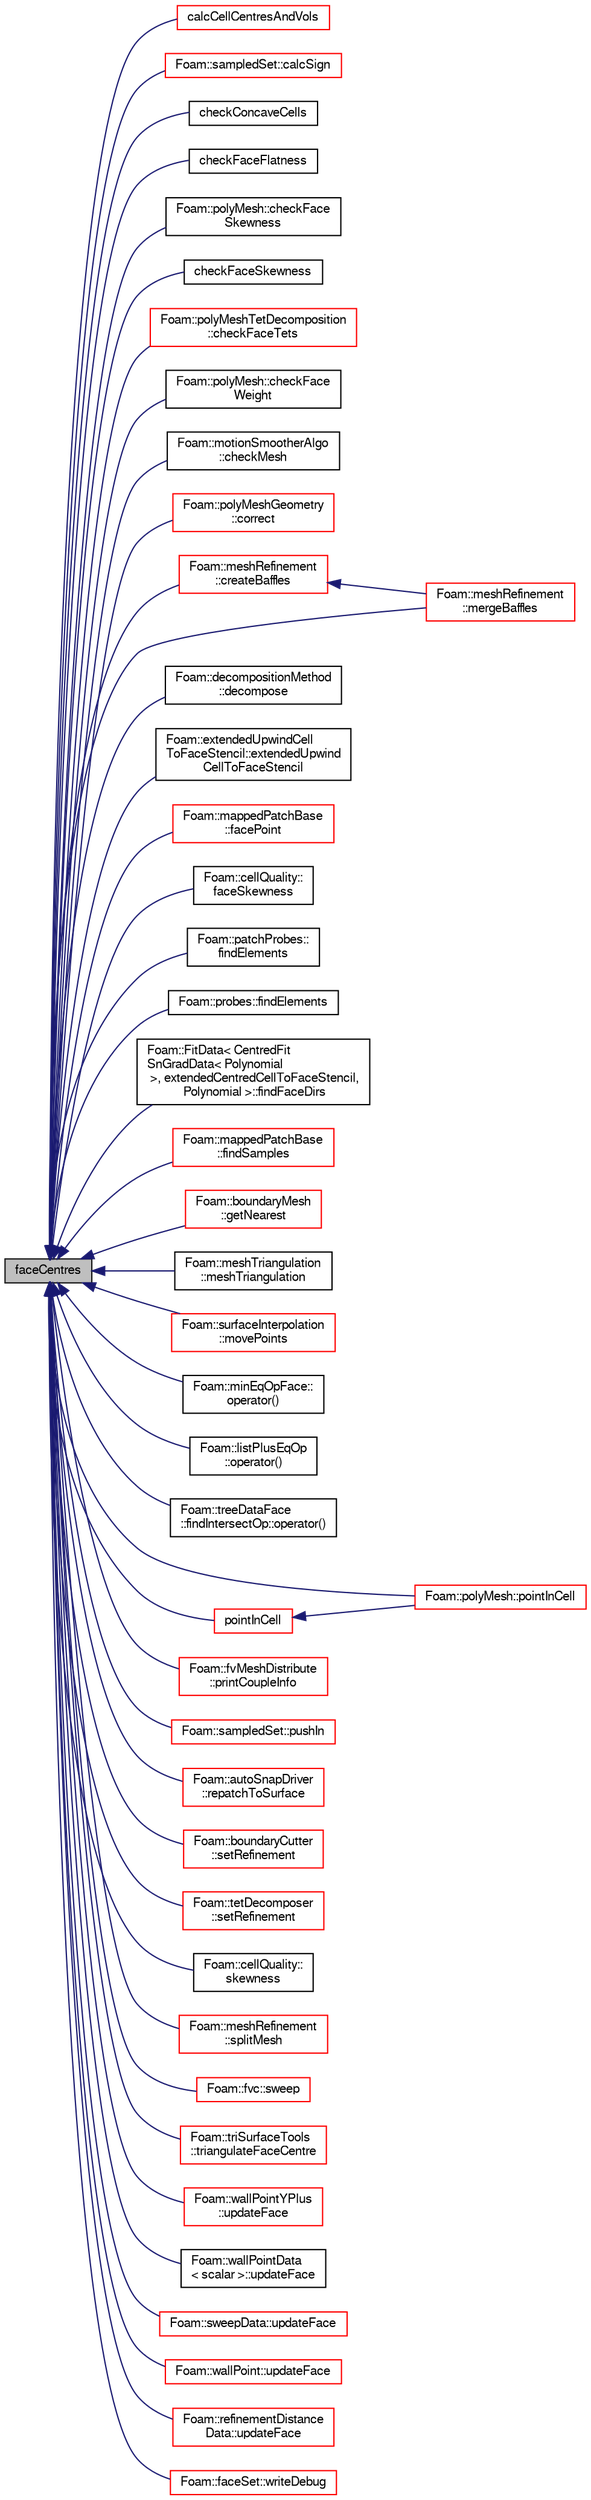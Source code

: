 digraph "faceCentres"
{
  bgcolor="transparent";
  edge [fontname="FreeSans",fontsize="10",labelfontname="FreeSans",labelfontsize="10"];
  node [fontname="FreeSans",fontsize="10",shape=record];
  rankdir="LR";
  Node37203 [label="faceCentres",height=0.2,width=0.4,color="black", fillcolor="grey75", style="filled", fontcolor="black"];
  Node37203 -> Node37204 [dir="back",color="midnightblue",fontsize="10",style="solid",fontname="FreeSans"];
  Node37204 [label="calcCellCentresAndVols",height=0.2,width=0.4,color="red",URL="$a27530.html#a94b718690e507f1997a6e4e9a2c6dce2",tooltip="Calculate cell centres and volumes. "];
  Node37203 -> Node37405 [dir="back",color="midnightblue",fontsize="10",style="solid",fontname="FreeSans"];
  Node37405 [label="Foam::sampledSet::calcSign",height=0.2,width=0.4,color="red",URL="$a29314.html#a54d71fd819d337aad76e0a501ad35d41",tooltip="Calculates inproduct of face normal and vector sample-face centre. "];
  Node37203 -> Node37780 [dir="back",color="midnightblue",fontsize="10",style="solid",fontname="FreeSans"];
  Node37780 [label="checkConcaveCells",height=0.2,width=0.4,color="black",URL="$a27530.html#a70045142d2c778536dbaf0f8a88d6932",tooltip="Check for concave cells by the planes of faces. "];
  Node37203 -> Node38089 [dir="back",color="midnightblue",fontsize="10",style="solid",fontname="FreeSans"];
  Node38089 [label="checkFaceFlatness",height=0.2,width=0.4,color="black",URL="$a27530.html#ae1b82606a0fe9e06505fe3bcf128df52",tooltip="Check face warpage: decompose face and check ratio between. "];
  Node37203 -> Node37225 [dir="back",color="midnightblue",fontsize="10",style="solid",fontname="FreeSans"];
  Node37225 [label="Foam::polyMesh::checkFace\lSkewness",height=0.2,width=0.4,color="black",URL="$a27410.html#ab90cec5f53ff443ee18cfcdff822788b",tooltip="Check face skewness. "];
  Node37203 -> Node37226 [dir="back",color="midnightblue",fontsize="10",style="solid",fontname="FreeSans"];
  Node37226 [label="checkFaceSkewness",height=0.2,width=0.4,color="black",URL="$a27530.html#ab90cec5f53ff443ee18cfcdff822788b",tooltip="Check face skewness. "];
  Node37203 -> Node37227 [dir="back",color="midnightblue",fontsize="10",style="solid",fontname="FreeSans"];
  Node37227 [label="Foam::polyMeshTetDecomposition\l::checkFaceTets",height=0.2,width=0.4,color="red",URL="$a27418.html#a73ef5247a1e78210c08a4a9ef6222e9f",tooltip="Check face-decomposition tet volume. "];
  Node37203 -> Node37424 [dir="back",color="midnightblue",fontsize="10",style="solid",fontname="FreeSans"];
  Node37424 [label="Foam::polyMesh::checkFace\lWeight",height=0.2,width=0.4,color="black",URL="$a27410.html#a0432675ad2603cac64bd6042016695fc",tooltip="Check for face weights. "];
  Node37203 -> Node37425 [dir="back",color="midnightblue",fontsize="10",style="solid",fontname="FreeSans"];
  Node37425 [label="Foam::motionSmootherAlgo\l::checkMesh",height=0.2,width=0.4,color="black",URL="$a21550.html#a078476cf74c48ec612d310bebc06f0f0",tooltip="Check (subset of mesh including baffles) with mesh settings. "];
  Node37203 -> Node37434 [dir="back",color="midnightblue",fontsize="10",style="solid",fontname="FreeSans"];
  Node37434 [label="Foam::polyMeshGeometry\l::correct",height=0.2,width=0.4,color="red",URL="$a21562.html#a3ae44b28050c3aa494c1d8e18cf618c1",tooltip="Take over properties from mesh. "];
  Node37203 -> Node37471 [dir="back",color="midnightblue",fontsize="10",style="solid",fontname="FreeSans"];
  Node37471 [label="Foam::meshRefinement\l::createBaffles",height=0.2,width=0.4,color="red",URL="$a24662.html#adf59ba1ba1060862e3274059692eea57",tooltip="Create baffle for every internal face where ownPatch != -1. "];
  Node37471 -> Node37335 [dir="back",color="midnightblue",fontsize="10",style="solid",fontname="FreeSans"];
  Node37335 [label="Foam::meshRefinement\l::mergeBaffles",height=0.2,width=0.4,color="red",URL="$a24662.html#aa959f1ef1377d3a4eaac5ff099280e50",tooltip="Merge baffles. Gets pairs of faces. "];
  Node37203 -> Node37332 [dir="back",color="midnightblue",fontsize="10",style="solid",fontname="FreeSans"];
  Node37332 [label="Foam::decompositionMethod\l::decompose",height=0.2,width=0.4,color="black",URL="$a28594.html#a9e5348f6d62778dc2721d9646d92c3d2"];
  Node37203 -> Node39451 [dir="back",color="midnightblue",fontsize="10",style="solid",fontname="FreeSans"];
  Node39451 [label="Foam::extendedUpwindCell\lToFaceStencil::extendedUpwind\lCellToFaceStencil",height=0.2,width=0.4,color="black",URL="$a22678.html#ad67ed491462f15bb971c7700bfa99a5f",tooltip="Construct from mesh and uncompacted centred face stencil. "];
  Node37203 -> Node37358 [dir="back",color="midnightblue",fontsize="10",style="solid",fontname="FreeSans"];
  Node37358 [label="Foam::mappedPatchBase\l::facePoint",height=0.2,width=0.4,color="red",URL="$a25094.html#aa44d3b70b3248025314d97bdbfe1b1ba",tooltip="Get a point on the face given a face decomposition method: "];
  Node37203 -> Node37449 [dir="back",color="midnightblue",fontsize="10",style="solid",fontname="FreeSans"];
  Node37449 [label="Foam::cellQuality::\lfaceSkewness",height=0.2,width=0.4,color="black",URL="$a24982.html#a391a762bc8e2c3ef9bfb0b806be9e034",tooltip="Return face skewness. "];
  Node37203 -> Node37415 [dir="back",color="midnightblue",fontsize="10",style="solid",fontname="FreeSans"];
  Node37415 [label="Foam::patchProbes::\lfindElements",height=0.2,width=0.4,color="black",URL="$a29262.html#a852f621399b6ee1f3467e69a1d5fe8b4",tooltip="Find elements containing patchProbes. "];
  Node37203 -> Node37399 [dir="back",color="midnightblue",fontsize="10",style="solid",fontname="FreeSans"];
  Node37399 [label="Foam::probes::findElements",height=0.2,width=0.4,color="black",URL="$a29266.html#a852f621399b6ee1f3467e69a1d5fe8b4",tooltip="Find cells and faces containing probes. "];
  Node37203 -> Node39452 [dir="back",color="midnightblue",fontsize="10",style="solid",fontname="FreeSans"];
  Node39452 [label="Foam::FitData\< CentredFit\lSnGradData\< Polynomial\l \>, extendedCentredCellToFaceStencil,\l Polynomial \>::findFaceDirs",height=0.2,width=0.4,color="black",URL="$a23170.html#afea6c3ae5bba0eddf3f321b3c56ecfba",tooltip="Find the normal direction (i) and j and k directions for face faci. "];
  Node37203 -> Node37455 [dir="back",color="midnightblue",fontsize="10",style="solid",fontname="FreeSans"];
  Node37455 [label="Foam::mappedPatchBase\l::findSamples",height=0.2,width=0.4,color="red",URL="$a25094.html#a5b45dd96de2566fe120ce82fd632868c",tooltip="Find cells/faces containing samples. "];
  Node37203 -> Node39110 [dir="back",color="midnightblue",fontsize="10",style="solid",fontname="FreeSans"];
  Node39110 [label="Foam::boundaryMesh\l::getNearest",height=0.2,width=0.4,color="red",URL="$a21430.html#a7cfb30aa0fa4868d8a08ec928d0c1315",tooltip="Get bMesh index of nearest face for every boundary face in. "];
  Node37203 -> Node37335 [dir="back",color="midnightblue",fontsize="10",style="solid",fontname="FreeSans"];
  Node37203 -> Node39453 [dir="back",color="midnightblue",fontsize="10",style="solid",fontname="FreeSans"];
  Node39453 [label="Foam::meshTriangulation\l::meshTriangulation",height=0.2,width=0.4,color="black",URL="$a30558.html#adc26bbba53e9c1d772cb4c2807351802",tooltip="Construct from selected mesh cell and region number to be used. "];
  Node37203 -> Node37460 [dir="back",color="midnightblue",fontsize="10",style="solid",fontname="FreeSans"];
  Node37460 [label="Foam::surfaceInterpolation\l::movePoints",height=0.2,width=0.4,color="red",URL="$a23274.html#a049fe0a86e2c86b4c0bb5fe02583bea4",tooltip="Do what is neccessary if the mesh has moved. "];
  Node37203 -> Node38984 [dir="back",color="midnightblue",fontsize="10",style="solid",fontname="FreeSans"];
  Node38984 [label="Foam::minEqOpFace::\loperator()",height=0.2,width=0.4,color="black",URL="$a25194.html#addccbfe6235f4e2b4483404bc0177a92"];
  Node37203 -> Node39454 [dir="back",color="midnightblue",fontsize="10",style="solid",fontname="FreeSans"];
  Node39454 [label="Foam::listPlusEqOp\l::operator()",height=0.2,width=0.4,color="black",URL="$a24626.html#a2bca5855a51bffee2f0fe2aacc4aba10"];
  Node37203 -> Node39455 [dir="back",color="midnightblue",fontsize="10",style="solid",fontname="FreeSans"];
  Node39455 [label="Foam::treeDataFace\l::findIntersectOp::operator()",height=0.2,width=0.4,color="black",URL="$a25050.html#adafae2aaf723502ccff1ff68a21fcdc0",tooltip="Calculate intersection of triangle with ray. Sets result. "];
  Node37203 -> Node37408 [dir="back",color="midnightblue",fontsize="10",style="solid",fontname="FreeSans"];
  Node37408 [label="Foam::polyMesh::pointInCell",height=0.2,width=0.4,color="red",URL="$a27410.html#a0867f30df00643909280245ea9f26310",tooltip="Is the point in the cell. "];
  Node37203 -> Node39456 [dir="back",color="midnightblue",fontsize="10",style="solid",fontname="FreeSans"];
  Node39456 [label="pointInCell",height=0.2,width=0.4,color="red",URL="$a27530.html#a29fbce18236dc6a8fd65dcf5f6c82c38",tooltip="Return true if the point is in the cell. "];
  Node39456 -> Node37408 [dir="back",color="midnightblue",fontsize="10",style="solid",fontname="FreeSans"];
  Node37203 -> Node38178 [dir="back",color="midnightblue",fontsize="10",style="solid",fontname="FreeSans"];
  Node38178 [label="Foam::fvMeshDistribute\l::printCoupleInfo",height=0.2,width=0.4,color="red",URL="$a21454.html#a0b2e9e5ba94679bbc5d807ecf02687e2",tooltip="Print some info on coupling data. "];
  Node37203 -> Node37403 [dir="back",color="midnightblue",fontsize="10",style="solid",fontname="FreeSans"];
  Node37403 [label="Foam::sampledSet::pushIn",height=0.2,width=0.4,color="red",URL="$a29314.html#ac80a479d77127e652bb467f195367fa5",tooltip="Moves sample in direction of -n to it is &#39;inside&#39; of faceI. "];
  Node37203 -> Node39089 [dir="back",color="midnightblue",fontsize="10",style="solid",fontname="FreeSans"];
  Node39089 [label="Foam::autoSnapDriver\l::repatchToSurface",height=0.2,width=0.4,color="red",URL="$a24622.html#abf0c9c836463b6164ef331dce238b2fa",tooltip="Repatch faces according to surface nearest the face centre. "];
  Node37203 -> Node39038 [dir="back",color="midnightblue",fontsize="10",style="solid",fontname="FreeSans"];
  Node39038 [label="Foam::boundaryCutter\l::setRefinement",height=0.2,width=0.4,color="red",URL="$a21498.html#ae6930353f029f71d7726d9992c9538f9",tooltip="Do actual cutting with cut description. Inserts mesh changes. "];
  Node37203 -> Node37417 [dir="back",color="midnightblue",fontsize="10",style="solid",fontname="FreeSans"];
  Node37417 [label="Foam::tetDecomposer\l::setRefinement",height=0.2,width=0.4,color="red",URL="$a21726.html#aeb1123afb6f39d7eb332698e53fc5610",tooltip="Insert all changes into meshMod to convert the polyMesh into. "];
  Node37203 -> Node39374 [dir="back",color="midnightblue",fontsize="10",style="solid",fontname="FreeSans"];
  Node39374 [label="Foam::cellQuality::\lskewness",height=0.2,width=0.4,color="black",URL="$a24982.html#a0dfcaa7beeed665c25ad726216818b0f",tooltip="Return cell skewness. "];
  Node37203 -> Node37355 [dir="back",color="midnightblue",fontsize="10",style="solid",fontname="FreeSans"];
  Node37355 [label="Foam::meshRefinement\l::splitMesh",height=0.2,width=0.4,color="red",URL="$a24662.html#a08f4ea0b833b94c474aa41d492a55d31",tooltip="Split off (with optional buffer layers) unreachable areas. "];
  Node37203 -> Node39350 [dir="back",color="midnightblue",fontsize="10",style="solid",fontname="FreeSans"];
  Node39350 [label="Foam::fvc::sweep",height=0.2,width=0.4,color="red",URL="$a21134.html#a0ba98d69297b54282b0a15e74ec2ec67"];
  Node37203 -> Node39159 [dir="back",color="midnightblue",fontsize="10",style="solid",fontname="FreeSans"];
  Node39159 [label="Foam::triSurfaceTools\l::triangulateFaceCentre",height=0.2,width=0.4,color="red",URL="$a25538.html#abf2be73c84828e0d5db6921bf8b57353",tooltip="Face-centre triangulation of (selected patches of) boundaryMesh. "];
  Node37203 -> Node39457 [dir="back",color="midnightblue",fontsize="10",style="solid",fontname="FreeSans"];
  Node39457 [label="Foam::wallPointYPlus\l::updateFace",height=0.2,width=0.4,color="red",URL="$a22910.html#ab65cc6244a430181cc4b288c2c0d436a",tooltip="Influence of neighbouring cell. "];
  Node37203 -> Node39460 [dir="back",color="midnightblue",fontsize="10",style="solid",fontname="FreeSans"];
  Node39460 [label="Foam::wallPointData\l\< scalar \>::updateFace",height=0.2,width=0.4,color="black",URL="$a24974.html#ae10441aecf5e11352906564d8f12fa01",tooltip="Influence of neighbouring cell. "];
  Node37203 -> Node39461 [dir="back",color="midnightblue",fontsize="10",style="solid",fontname="FreeSans"];
  Node39461 [label="Foam::sweepData::updateFace",height=0.2,width=0.4,color="red",URL="$a22522.html#aa32824832cc301c24b6685551f8517ce",tooltip="Influence of neighbouring cell. "];
  Node37203 -> Node39462 [dir="back",color="midnightblue",fontsize="10",style="solid",fontname="FreeSans"];
  Node39462 [label="Foam::wallPoint::updateFace",height=0.2,width=0.4,color="red",URL="$a24970.html#a4c3d151ab173ac7dfef9f625e478c3c5",tooltip="Influence of neighbouring cell. "];
  Node37203 -> Node39463 [dir="back",color="midnightblue",fontsize="10",style="solid",fontname="FreeSans"];
  Node39463 [label="Foam::refinementDistance\lData::updateFace",height=0.2,width=0.4,color="red",URL="$a21686.html#a883799b8781508f7c00ded7602d4bfa8",tooltip="Influence of neighbouring cell. "];
  Node37203 -> Node39464 [dir="back",color="midnightblue",fontsize="10",style="solid",fontname="FreeSans"];
  Node39464 [label="Foam::faceSet::writeDebug",height=0.2,width=0.4,color="red",URL="$a25446.html#ac2ad209fd237c922034b7caa5bda5048",tooltip="Write maxLen items with label and coordinates. "];
}
